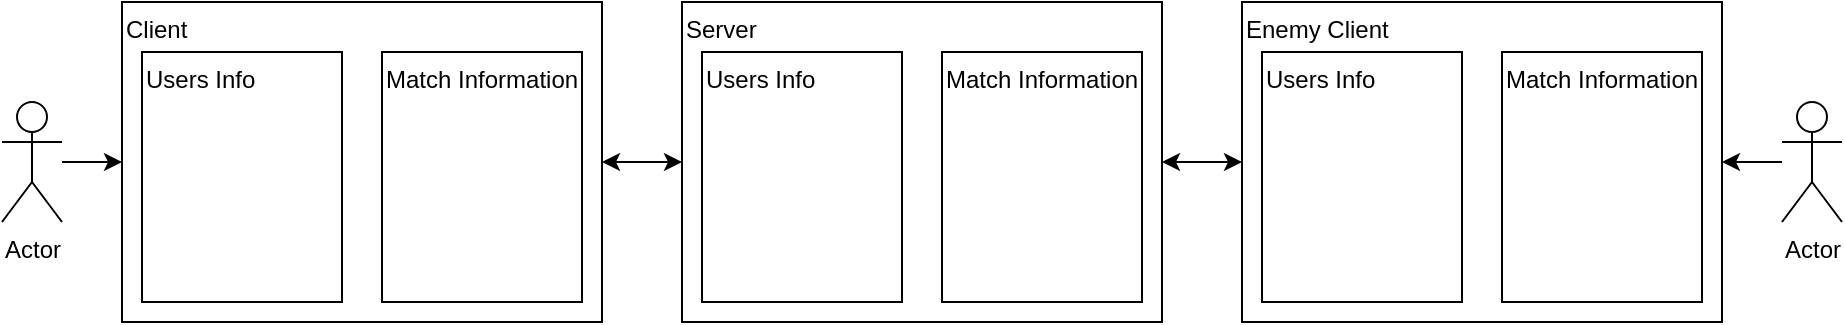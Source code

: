 <mxfile version="24.8.2">
  <diagram name="Page-1" id="srzAFA5wGK1bmv_tZhzp">
    <mxGraphModel dx="1900" dy="569" grid="1" gridSize="10" guides="1" tooltips="1" connect="1" arrows="1" fold="1" page="1" pageScale="1" pageWidth="850" pageHeight="1100" math="0" shadow="0">
      <root>
        <mxCell id="0" />
        <mxCell id="1" parent="0" />
        <mxCell id="s5zvkutuZv6NkAI-lQkc-2" value="&lt;div&gt;Client&lt;br&gt;&lt;/div&gt;" style="rounded=0;whiteSpace=wrap;html=1;align=left;verticalAlign=top;" parent="1" vertex="1">
          <mxGeometry x="-280" y="280" width="240" height="160" as="geometry" />
        </mxCell>
        <mxCell id="o9Hfc9j2TIqxohmqbIFG-7" style="edgeStyle=orthogonalEdgeStyle;rounded=0;orthogonalLoop=1;jettySize=auto;html=1;entryX=1;entryY=0.5;entryDx=0;entryDy=0;startArrow=classic;startFill=1;" edge="1" parent="1" source="s5zvkutuZv6NkAI-lQkc-4" target="s5zvkutuZv6NkAI-lQkc-2">
          <mxGeometry relative="1" as="geometry" />
        </mxCell>
        <mxCell id="o9Hfc9j2TIqxohmqbIFG-8" style="edgeStyle=orthogonalEdgeStyle;rounded=0;orthogonalLoop=1;jettySize=auto;html=1;entryX=0;entryY=0.5;entryDx=0;entryDy=0;startArrow=classic;startFill=1;" edge="1" parent="1" source="s5zvkutuZv6NkAI-lQkc-4" target="o9Hfc9j2TIqxohmqbIFG-3">
          <mxGeometry relative="1" as="geometry" />
        </mxCell>
        <mxCell id="s5zvkutuZv6NkAI-lQkc-4" value="Server" style="rounded=0;whiteSpace=wrap;html=1;align=left;verticalAlign=top;" parent="1" vertex="1">
          <mxGeometry y="280" width="240" height="160" as="geometry" />
        </mxCell>
        <mxCell id="s5zvkutuZv6NkAI-lQkc-5" value="&lt;div align=&quot;left&quot;&gt;Users Info&lt;/div&gt;" style="rounded=0;whiteSpace=wrap;html=1;align=left;verticalAlign=top;" parent="1" vertex="1">
          <mxGeometry x="10" y="305" width="100" height="125" as="geometry" />
        </mxCell>
        <mxCell id="s5zvkutuZv6NkAI-lQkc-8" value="&lt;div&gt;Match Information&lt;br&gt;&lt;/div&gt;" style="rounded=0;whiteSpace=wrap;html=1;align=left;verticalAlign=top;" parent="1" vertex="1">
          <mxGeometry x="130" y="305" width="100" height="125" as="geometry" />
        </mxCell>
        <mxCell id="o9Hfc9j2TIqxohmqbIFG-11" style="edgeStyle=orthogonalEdgeStyle;rounded=0;orthogonalLoop=1;jettySize=auto;html=1;entryX=0;entryY=0.5;entryDx=0;entryDy=0;" edge="1" parent="1" source="s5zvkutuZv6NkAI-lQkc-37" target="s5zvkutuZv6NkAI-lQkc-2">
          <mxGeometry relative="1" as="geometry" />
        </mxCell>
        <mxCell id="s5zvkutuZv6NkAI-lQkc-37" value="Actor" style="shape=umlActor;verticalLabelPosition=bottom;verticalAlign=top;html=1;outlineConnect=0;" parent="1" vertex="1">
          <mxGeometry x="-340" y="330" width="30" height="60" as="geometry" />
        </mxCell>
        <mxCell id="o9Hfc9j2TIqxohmqbIFG-10" style="edgeStyle=orthogonalEdgeStyle;rounded=0;orthogonalLoop=1;jettySize=auto;html=1;entryX=1;entryY=0.5;entryDx=0;entryDy=0;" edge="1" parent="1" source="s5zvkutuZv6NkAI-lQkc-40" target="o9Hfc9j2TIqxohmqbIFG-3">
          <mxGeometry relative="1" as="geometry" />
        </mxCell>
        <mxCell id="s5zvkutuZv6NkAI-lQkc-40" value="Actor" style="shape=umlActor;verticalLabelPosition=bottom;verticalAlign=top;html=1;outlineConnect=0;" parent="1" vertex="1">
          <mxGeometry x="550" y="330" width="30" height="60" as="geometry" />
        </mxCell>
        <mxCell id="o9Hfc9j2TIqxohmqbIFG-1" value="&lt;div align=&quot;left&quot;&gt;Users Info&lt;/div&gt;" style="rounded=0;whiteSpace=wrap;html=1;align=left;verticalAlign=top;" vertex="1" parent="1">
          <mxGeometry x="-270" y="305" width="100" height="125" as="geometry" />
        </mxCell>
        <mxCell id="o9Hfc9j2TIqxohmqbIFG-2" value="&lt;div&gt;Match Information&lt;br&gt;&lt;/div&gt;" style="rounded=0;whiteSpace=wrap;html=1;align=left;verticalAlign=top;" vertex="1" parent="1">
          <mxGeometry x="-150" y="305" width="100" height="125" as="geometry" />
        </mxCell>
        <mxCell id="o9Hfc9j2TIqxohmqbIFG-3" value="&lt;div&gt;Enemy Client&lt;br&gt;&lt;/div&gt;" style="rounded=0;whiteSpace=wrap;html=1;align=left;verticalAlign=top;" vertex="1" parent="1">
          <mxGeometry x="280" y="280" width="240" height="160" as="geometry" />
        </mxCell>
        <mxCell id="o9Hfc9j2TIqxohmqbIFG-4" value="&lt;div align=&quot;left&quot;&gt;Users Info&lt;/div&gt;" style="rounded=0;whiteSpace=wrap;html=1;align=left;verticalAlign=top;" vertex="1" parent="1">
          <mxGeometry x="290" y="305" width="100" height="125" as="geometry" />
        </mxCell>
        <mxCell id="o9Hfc9j2TIqxohmqbIFG-5" value="&lt;div&gt;Match Information&lt;br&gt;&lt;/div&gt;" style="rounded=0;whiteSpace=wrap;html=1;align=left;verticalAlign=top;" vertex="1" parent="1">
          <mxGeometry x="410" y="305" width="100" height="125" as="geometry" />
        </mxCell>
      </root>
    </mxGraphModel>
  </diagram>
</mxfile>
